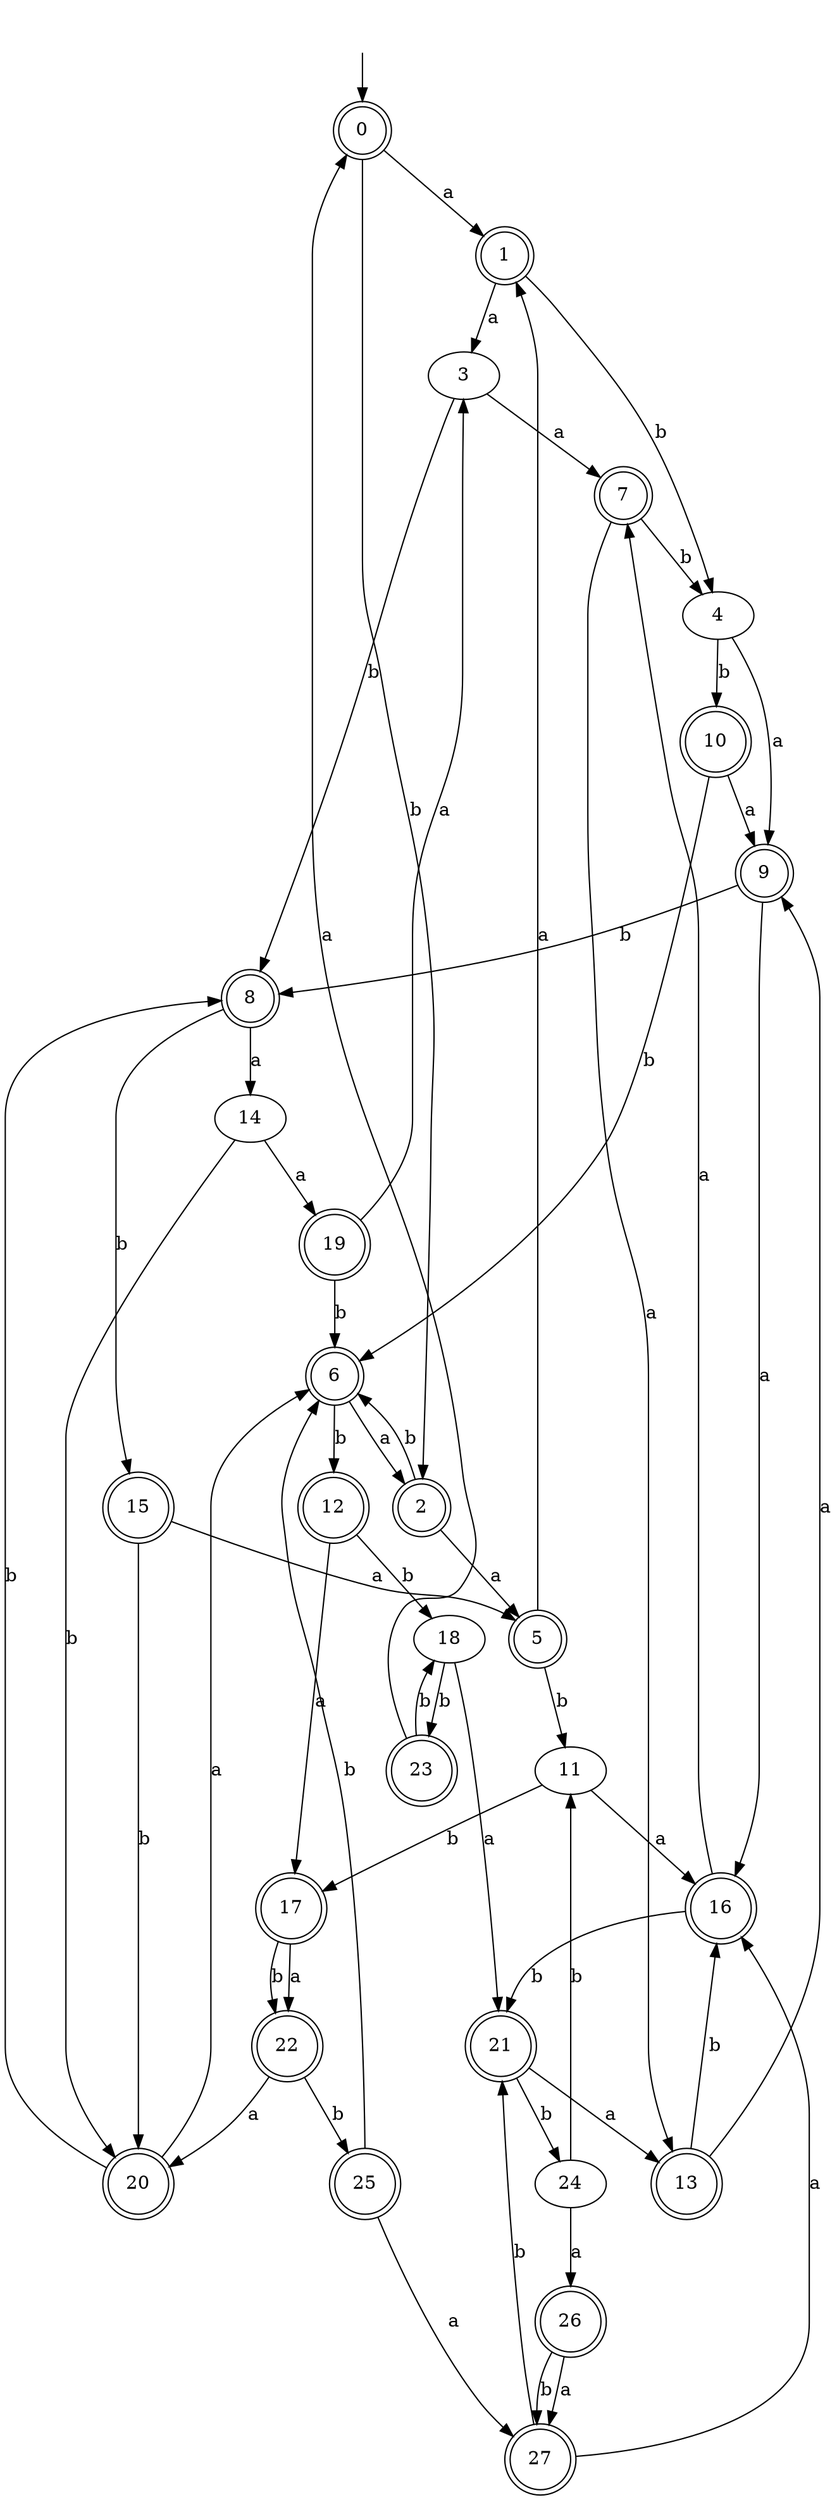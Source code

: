 digraph RandomDFA {
  __start0 [label="", shape=none];
  __start0 -> 0 [label=""];
  0 [shape=circle] [shape=doublecircle]
  0 -> 1 [label="a"]
  0 -> 2 [label="b"]
  1 [shape=doublecircle]
  1 -> 3 [label="a"]
  1 -> 4 [label="b"]
  2 [shape=doublecircle]
  2 -> 5 [label="a"]
  2 -> 6 [label="b"]
  3
  3 -> 7 [label="a"]
  3 -> 8 [label="b"]
  4
  4 -> 9 [label="a"]
  4 -> 10 [label="b"]
  5 [shape=doublecircle]
  5 -> 1 [label="a"]
  5 -> 11 [label="b"]
  6 [shape=doublecircle]
  6 -> 2 [label="a"]
  6 -> 12 [label="b"]
  7 [shape=doublecircle]
  7 -> 13 [label="a"]
  7 -> 4 [label="b"]
  8 [shape=doublecircle]
  8 -> 14 [label="a"]
  8 -> 15 [label="b"]
  9 [shape=doublecircle]
  9 -> 16 [label="a"]
  9 -> 8 [label="b"]
  10 [shape=doublecircle]
  10 -> 9 [label="a"]
  10 -> 6 [label="b"]
  11
  11 -> 16 [label="a"]
  11 -> 17 [label="b"]
  12 [shape=doublecircle]
  12 -> 17 [label="a"]
  12 -> 18 [label="b"]
  13 [shape=doublecircle]
  13 -> 9 [label="a"]
  13 -> 16 [label="b"]
  14
  14 -> 19 [label="a"]
  14 -> 20 [label="b"]
  15 [shape=doublecircle]
  15 -> 5 [label="a"]
  15 -> 20 [label="b"]
  16 [shape=doublecircle]
  16 -> 7 [label="a"]
  16 -> 21 [label="b"]
  17 [shape=doublecircle]
  17 -> 22 [label="a"]
  17 -> 22 [label="b"]
  18
  18 -> 21 [label="a"]
  18 -> 23 [label="b"]
  19 [shape=doublecircle]
  19 -> 3 [label="a"]
  19 -> 6 [label="b"]
  20 [shape=doublecircle]
  20 -> 6 [label="a"]
  20 -> 8 [label="b"]
  21 [shape=doublecircle]
  21 -> 13 [label="a"]
  21 -> 24 [label="b"]
  22 [shape=doublecircle]
  22 -> 20 [label="a"]
  22 -> 25 [label="b"]
  23 [shape=doublecircle]
  23 -> 0 [label="a"]
  23 -> 18 [label="b"]
  24
  24 -> 26 [label="a"]
  24 -> 11 [label="b"]
  25 [shape=doublecircle]
  25 -> 27 [label="a"]
  25 -> 6 [label="b"]
  26 [shape=doublecircle]
  26 -> 27 [label="a"]
  26 -> 27 [label="b"]
  27 [shape=doublecircle]
  27 -> 16 [label="a"]
  27 -> 21 [label="b"]
}
